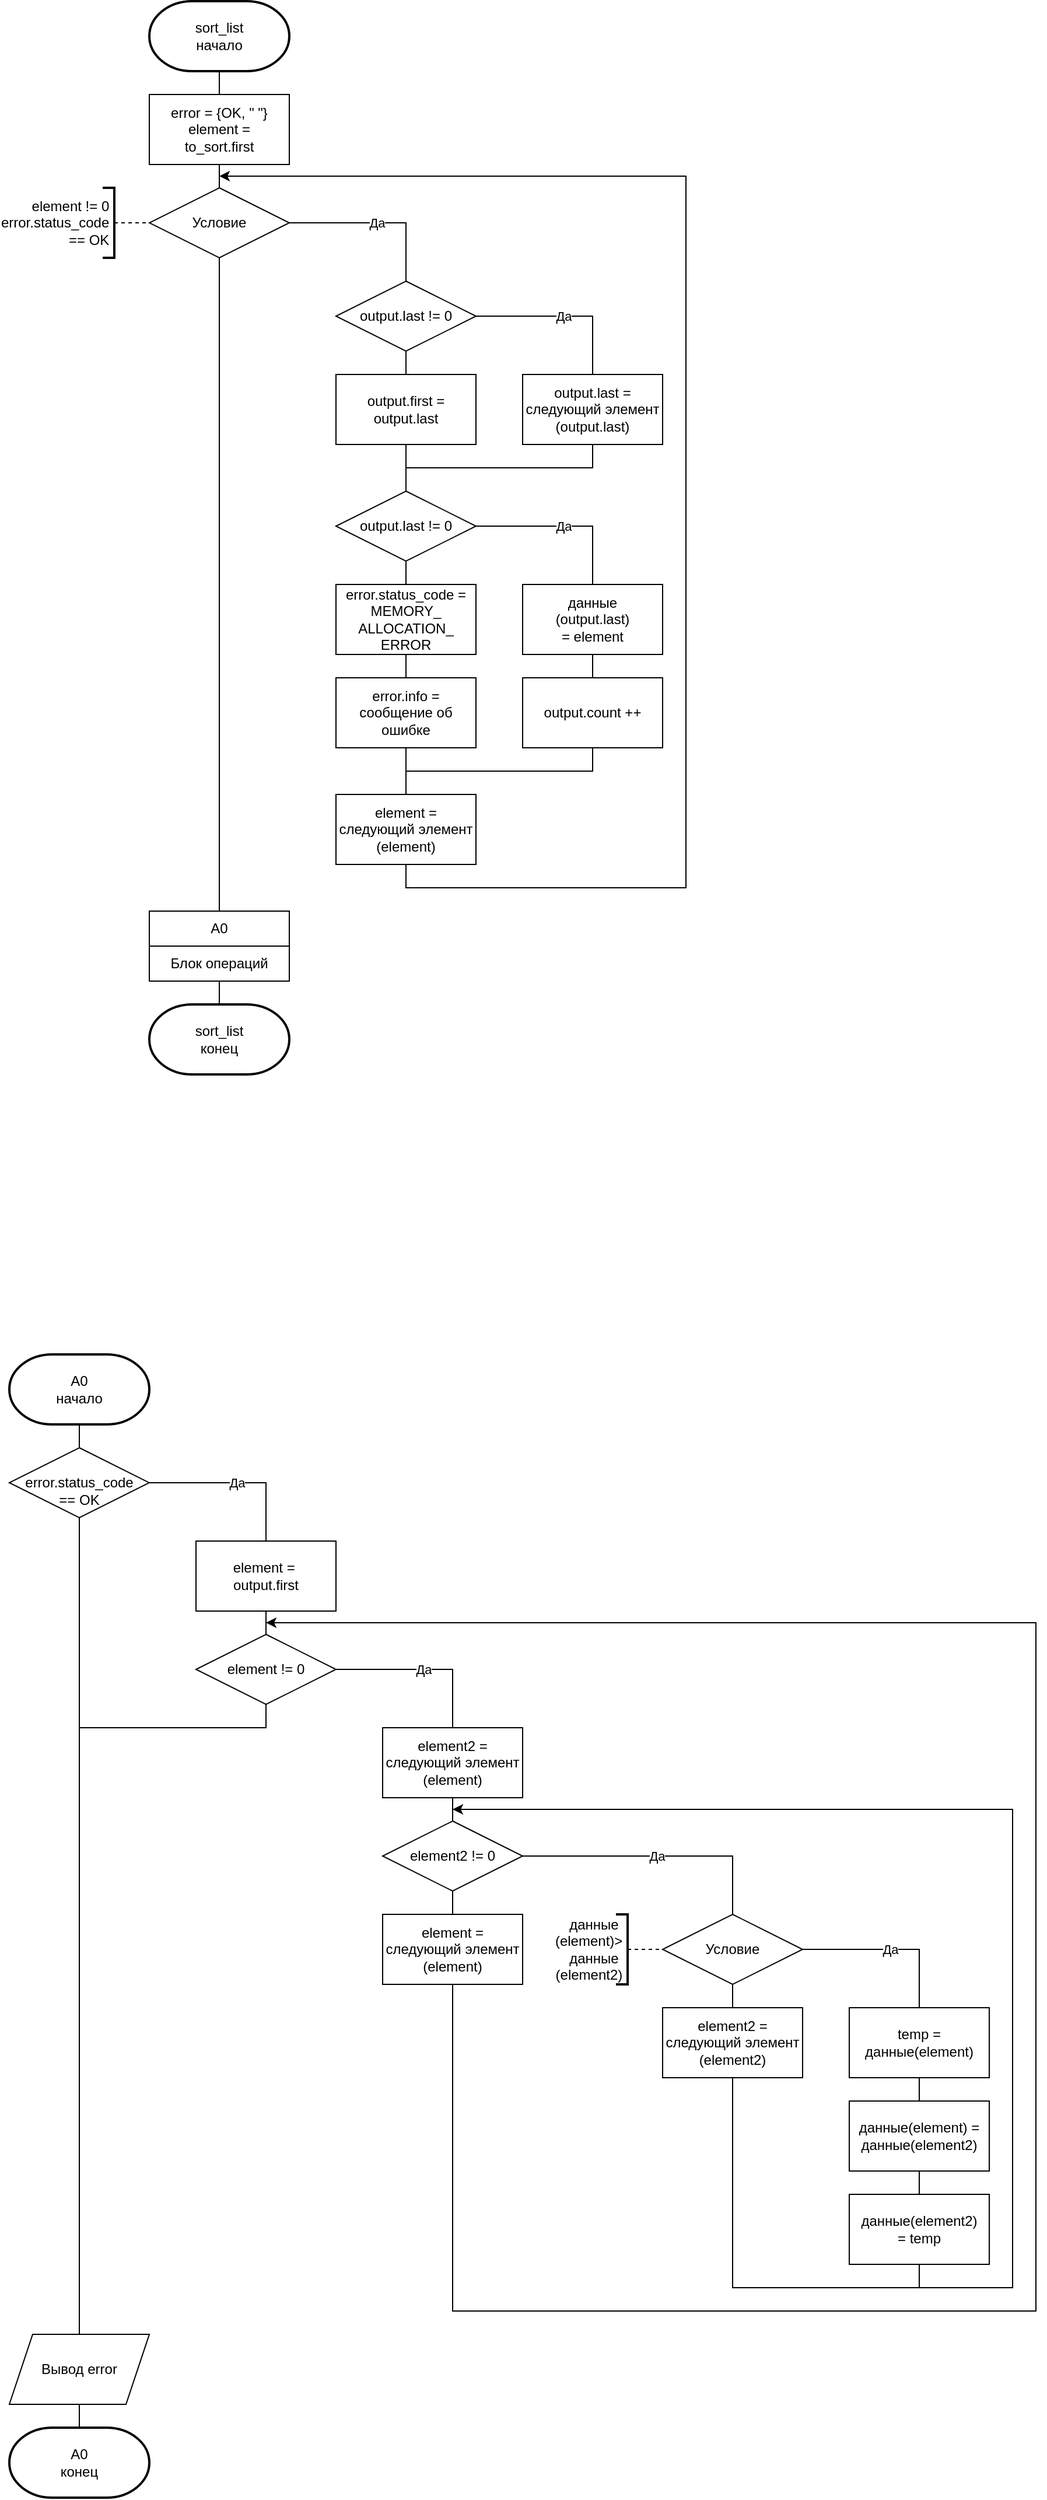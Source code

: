 <mxfile version="21.3.7" type="device">
  <diagram name="Страница 1" id="Vk8MrPkFjCaVLDCoEdbV">
    <mxGraphModel dx="2033" dy="1157" grid="0" gridSize="10" guides="1" tooltips="1" connect="1" arrows="1" fold="1" page="0" pageScale="1" pageWidth="827" pageHeight="1169" math="0" shadow="0">
      <root>
        <mxCell id="0" />
        <mxCell id="1" parent="0" />
        <mxCell id="xEbB_fDeV9X4zLOzVlwW-1" value="sort_list&lt;br&gt;начало" style="strokeWidth=2;html=1;shape=mxgraph.flowchart.terminator;whiteSpace=wrap;" parent="1" vertex="1">
          <mxGeometry x="160" y="40" width="120" height="60" as="geometry" />
        </mxCell>
        <mxCell id="xEbB_fDeV9X4zLOzVlwW-2" value="" style="endArrow=none;html=1;rounded=0;edgeStyle=orthogonalEdgeStyle;entryX=0.5;entryY=1;entryDx=0;entryDy=0;entryPerimeter=0;exitX=0.5;exitY=0;exitDx=0;exitDy=0;" parent="1" source="xEbB_fDeV9X4zLOzVlwW-3" target="xEbB_fDeV9X4zLOzVlwW-1" edge="1">
          <mxGeometry width="50" height="50" relative="1" as="geometry">
            <mxPoint x="220" y="120" as="sourcePoint" />
            <mxPoint x="220" y="120" as="targetPoint" />
            <Array as="points" />
          </mxGeometry>
        </mxCell>
        <mxCell id="xEbB_fDeV9X4zLOzVlwW-3" value="error = {OK, &quot; &quot;}&lt;br&gt;element =&lt;br&gt;to_sort.first" style="rounded=0;whiteSpace=wrap;html=1;" parent="1" vertex="1">
          <mxGeometry x="160" y="120" width="120" height="60" as="geometry" />
        </mxCell>
        <mxCell id="xEbB_fDeV9X4zLOzVlwW-4" value="" style="endArrow=none;html=1;rounded=0;edgeStyle=orthogonalEdgeStyle;entryX=0.5;entryY=1;entryDx=0;entryDy=0;exitX=0.5;exitY=0;exitDx=0;exitDy=0;" parent="1" source="xEbB_fDeV9X4zLOzVlwW-7" target="xEbB_fDeV9X4zLOzVlwW-3" edge="1">
          <mxGeometry width="50" height="50" relative="1" as="geometry">
            <mxPoint x="220" y="200" as="sourcePoint" />
            <mxPoint x="270" y="210" as="targetPoint" />
            <Array as="points" />
          </mxGeometry>
        </mxCell>
        <mxCell id="xEbB_fDeV9X4zLOzVlwW-7" value="Условие" style="rhombus;whiteSpace=wrap;html=1;" parent="1" vertex="1">
          <mxGeometry x="160" y="200" width="120" height="60" as="geometry" />
        </mxCell>
        <mxCell id="xEbB_fDeV9X4zLOzVlwW-8" value="" style="endArrow=none;html=1;rounded=0;edgeStyle=orthogonalEdgeStyle;entryX=0.5;entryY=1;entryDx=0;entryDy=0;exitX=0.5;exitY=0;exitDx=0;exitDy=0;" parent="1" source="xEbB_fDeV9X4zLOzVlwW-75" target="xEbB_fDeV9X4zLOzVlwW-7" edge="1">
          <mxGeometry width="50" height="50" relative="1" as="geometry">
            <mxPoint x="220" y="820.0" as="sourcePoint" />
            <mxPoint x="260" y="300" as="targetPoint" />
            <Array as="points" />
          </mxGeometry>
        </mxCell>
        <mxCell id="xEbB_fDeV9X4zLOzVlwW-9" value="Да" style="endArrow=none;html=1;rounded=0;edgeStyle=orthogonalEdgeStyle;entryX=1;entryY=0.5;entryDx=0;entryDy=0;exitX=0.5;exitY=0;exitDx=0;exitDy=0;" parent="1" source="xEbB_fDeV9X4zLOzVlwW-12" target="xEbB_fDeV9X4zLOzVlwW-7" edge="1">
          <mxGeometry width="50" height="50" relative="1" as="geometry">
            <mxPoint x="380" y="280" as="sourcePoint" />
            <mxPoint x="360" y="260" as="targetPoint" />
            <Array as="points">
              <mxPoint x="380" y="230" />
            </Array>
          </mxGeometry>
        </mxCell>
        <mxCell id="xEbB_fDeV9X4zLOzVlwW-10" value="element != 0&amp;nbsp;&lt;br&gt;error.status_code&amp;nbsp;&lt;br&gt;== OK&amp;nbsp;" style="strokeWidth=2;html=1;shape=mxgraph.flowchart.annotation_1;align=right;pointerEvents=1;direction=west;" parent="1" vertex="1">
          <mxGeometry x="120" y="200" width="10" height="60" as="geometry" />
        </mxCell>
        <mxCell id="xEbB_fDeV9X4zLOzVlwW-11" value="" style="endArrow=none;dashed=1;html=1;rounded=0;edgeStyle=orthogonalEdgeStyle;exitX=0;exitY=0.5;exitDx=0;exitDy=0;exitPerimeter=0;entryX=0;entryY=0.5;entryDx=0;entryDy=0;" parent="1" source="xEbB_fDeV9X4zLOzVlwW-10" target="xEbB_fDeV9X4zLOzVlwW-7" edge="1">
          <mxGeometry width="50" height="50" relative="1" as="geometry">
            <mxPoint x="190" y="310" as="sourcePoint" />
            <mxPoint x="160" y="230" as="targetPoint" />
            <Array as="points" />
          </mxGeometry>
        </mxCell>
        <mxCell id="xEbB_fDeV9X4zLOzVlwW-12" value="output.last != 0" style="rhombus;whiteSpace=wrap;html=1;" parent="1" vertex="1">
          <mxGeometry x="320" y="280" width="120" height="60" as="geometry" />
        </mxCell>
        <mxCell id="xEbB_fDeV9X4zLOzVlwW-13" value="" style="endArrow=none;html=1;rounded=0;edgeStyle=orthogonalEdgeStyle;entryX=0.5;entryY=1;entryDx=0;entryDy=0;exitX=0.5;exitY=0;exitDx=0;exitDy=0;" parent="1" source="xEbB_fDeV9X4zLOzVlwW-17" target="xEbB_fDeV9X4zLOzVlwW-12" edge="1">
          <mxGeometry width="50" height="50" relative="1" as="geometry">
            <mxPoint x="380" y="360" as="sourcePoint" />
            <mxPoint x="420" y="380" as="targetPoint" />
            <Array as="points" />
          </mxGeometry>
        </mxCell>
        <mxCell id="xEbB_fDeV9X4zLOzVlwW-14" value="Да" style="endArrow=none;html=1;rounded=0;edgeStyle=orthogonalEdgeStyle;entryX=1;entryY=0.5;entryDx=0;entryDy=0;exitX=0.5;exitY=0;exitDx=0;exitDy=0;" parent="1" source="xEbB_fDeV9X4zLOzVlwW-15" target="xEbB_fDeV9X4zLOzVlwW-12" edge="1">
          <mxGeometry width="50" height="50" relative="1" as="geometry">
            <mxPoint x="540" y="360" as="sourcePoint" />
            <mxPoint x="520" y="340" as="targetPoint" />
            <Array as="points">
              <mxPoint x="540" y="310" />
            </Array>
          </mxGeometry>
        </mxCell>
        <mxCell id="xEbB_fDeV9X4zLOzVlwW-15" value="output.last =&lt;br&gt;следующий элемент&lt;br&gt;(output.last)" style="rounded=0;whiteSpace=wrap;html=1;" parent="1" vertex="1">
          <mxGeometry x="480" y="360" width="120" height="60" as="geometry" />
        </mxCell>
        <mxCell id="xEbB_fDeV9X4zLOzVlwW-16" value="" style="endArrow=none;html=1;rounded=0;edgeStyle=orthogonalEdgeStyle;entryX=0.5;entryY=1;entryDx=0;entryDy=0;exitX=0.5;exitY=0;exitDx=0;exitDy=0;" parent="1" source="xEbB_fDeV9X4zLOzVlwW-20" target="xEbB_fDeV9X4zLOzVlwW-15" edge="1">
          <mxGeometry width="50" height="50" relative="1" as="geometry">
            <mxPoint x="540" y="440" as="sourcePoint" />
            <mxPoint x="590" y="450" as="targetPoint" />
            <Array as="points">
              <mxPoint x="380" y="440" />
              <mxPoint x="540" y="440" />
            </Array>
          </mxGeometry>
        </mxCell>
        <mxCell id="xEbB_fDeV9X4zLOzVlwW-17" value="output.first =&lt;br&gt;output.last" style="rounded=0;whiteSpace=wrap;html=1;" parent="1" vertex="1">
          <mxGeometry x="320" y="360" width="120" height="60" as="geometry" />
        </mxCell>
        <mxCell id="xEbB_fDeV9X4zLOzVlwW-18" value="" style="endArrow=none;html=1;rounded=0;edgeStyle=orthogonalEdgeStyle;entryX=0.5;entryY=1;entryDx=0;entryDy=0;exitX=0.5;exitY=0;exitDx=0;exitDy=0;" parent="1" source="xEbB_fDeV9X4zLOzVlwW-20" target="xEbB_fDeV9X4zLOzVlwW-17" edge="1">
          <mxGeometry width="50" height="50" relative="1" as="geometry">
            <mxPoint x="380" y="440" as="sourcePoint" />
            <mxPoint x="430" y="450" as="targetPoint" />
            <Array as="points" />
          </mxGeometry>
        </mxCell>
        <mxCell id="xEbB_fDeV9X4zLOzVlwW-20" value="output.last != 0" style="rhombus;whiteSpace=wrap;html=1;" parent="1" vertex="1">
          <mxGeometry x="320" y="460" width="120" height="60" as="geometry" />
        </mxCell>
        <mxCell id="xEbB_fDeV9X4zLOzVlwW-21" value="" style="endArrow=none;html=1;rounded=0;edgeStyle=orthogonalEdgeStyle;entryX=0.5;entryY=1;entryDx=0;entryDy=0;exitX=0.5;exitY=0;exitDx=0;exitDy=0;" parent="1" source="xEbB_fDeV9X4zLOzVlwW-27" target="xEbB_fDeV9X4zLOzVlwW-20" edge="1">
          <mxGeometry width="50" height="50" relative="1" as="geometry">
            <mxPoint x="380" y="540" as="sourcePoint" />
            <mxPoint x="420" y="560" as="targetPoint" />
            <Array as="points" />
          </mxGeometry>
        </mxCell>
        <mxCell id="xEbB_fDeV9X4zLOzVlwW-22" value="Да" style="endArrow=none;html=1;rounded=0;edgeStyle=orthogonalEdgeStyle;entryX=1;entryY=0.5;entryDx=0;entryDy=0;exitX=0.5;exitY=0;exitDx=0;exitDy=0;" parent="1" source="xEbB_fDeV9X4zLOzVlwW-23" target="xEbB_fDeV9X4zLOzVlwW-20" edge="1">
          <mxGeometry width="50" height="50" relative="1" as="geometry">
            <mxPoint x="540" y="540" as="sourcePoint" />
            <mxPoint x="520" y="520" as="targetPoint" />
            <Array as="points">
              <mxPoint x="540" y="490" />
            </Array>
          </mxGeometry>
        </mxCell>
        <mxCell id="xEbB_fDeV9X4zLOzVlwW-23" value="данные&lt;br&gt;(output.last)&lt;br&gt;= element" style="rounded=0;whiteSpace=wrap;html=1;" parent="1" vertex="1">
          <mxGeometry x="480" y="540" width="120" height="60" as="geometry" />
        </mxCell>
        <mxCell id="xEbB_fDeV9X4zLOzVlwW-24" value="" style="endArrow=none;html=1;rounded=0;edgeStyle=orthogonalEdgeStyle;entryX=0.5;entryY=1;entryDx=0;entryDy=0;exitX=0.5;exitY=0;exitDx=0;exitDy=0;exitPerimeter=0;" parent="1" source="xEbB_fDeV9X4zLOzVlwW-25" target="xEbB_fDeV9X4zLOzVlwW-23" edge="1">
          <mxGeometry width="50" height="50" relative="1" as="geometry">
            <mxPoint x="540" y="620" as="sourcePoint" />
            <mxPoint x="590" y="630" as="targetPoint" />
            <Array as="points" />
          </mxGeometry>
        </mxCell>
        <mxCell id="xEbB_fDeV9X4zLOzVlwW-25" value="output.count ++" style="rounded=0;whiteSpace=wrap;html=1;" parent="1" vertex="1">
          <mxGeometry x="480" y="620" width="120" height="60" as="geometry" />
        </mxCell>
        <mxCell id="xEbB_fDeV9X4zLOzVlwW-26" value="" style="endArrow=none;html=1;rounded=0;edgeStyle=orthogonalEdgeStyle;entryX=0.5;entryY=1;entryDx=0;entryDy=0;exitX=0.5;exitY=0;exitDx=0;exitDy=0;" parent="1" source="xEbB_fDeV9X4zLOzVlwW-33" target="xEbB_fDeV9X4zLOzVlwW-25" edge="1">
          <mxGeometry width="50" height="50" relative="1" as="geometry">
            <mxPoint x="540" y="700" as="sourcePoint" />
            <mxPoint x="590" y="710" as="targetPoint" />
            <Array as="points">
              <mxPoint x="380" y="700" />
              <mxPoint x="540" y="700" />
            </Array>
          </mxGeometry>
        </mxCell>
        <mxCell id="xEbB_fDeV9X4zLOzVlwW-27" value="error.status_code =&lt;br&gt;MEMORY_&lt;br&gt;ALLOCATION_&lt;br&gt;ERROR" style="rounded=0;whiteSpace=wrap;html=1;" parent="1" vertex="1">
          <mxGeometry x="320" y="540" width="120" height="60" as="geometry" />
        </mxCell>
        <mxCell id="xEbB_fDeV9X4zLOzVlwW-28" value="" style="endArrow=none;html=1;rounded=0;edgeStyle=orthogonalEdgeStyle;entryX=0.5;entryY=1;entryDx=0;entryDy=0;exitX=0.5;exitY=0;exitDx=0;exitDy=0;" parent="1" source="xEbB_fDeV9X4zLOzVlwW-31" target="xEbB_fDeV9X4zLOzVlwW-27" edge="1">
          <mxGeometry width="50" height="50" relative="1" as="geometry">
            <mxPoint x="380" y="620" as="sourcePoint" />
            <mxPoint x="430" y="630" as="targetPoint" />
            <Array as="points" />
          </mxGeometry>
        </mxCell>
        <mxCell id="xEbB_fDeV9X4zLOzVlwW-31" value="error.info =&lt;br&gt;сообщение об&lt;br&gt;ошибке" style="rounded=0;whiteSpace=wrap;html=1;" parent="1" vertex="1">
          <mxGeometry x="320" y="620" width="120" height="60" as="geometry" />
        </mxCell>
        <mxCell id="xEbB_fDeV9X4zLOzVlwW-32" value="" style="endArrow=none;html=1;rounded=0;edgeStyle=orthogonalEdgeStyle;entryX=0.5;entryY=1;entryDx=0;entryDy=0;exitX=0.5;exitY=0;exitDx=0;exitDy=0;" parent="1" source="xEbB_fDeV9X4zLOzVlwW-33" target="xEbB_fDeV9X4zLOzVlwW-31" edge="1">
          <mxGeometry width="50" height="50" relative="1" as="geometry">
            <mxPoint x="380" y="700" as="sourcePoint" />
            <mxPoint x="430" y="710" as="targetPoint" />
            <Array as="points" />
          </mxGeometry>
        </mxCell>
        <mxCell id="xEbB_fDeV9X4zLOzVlwW-33" value="element =&lt;br&gt;следующий элемент&lt;br&gt;(element)" style="rounded=0;whiteSpace=wrap;html=1;" parent="1" vertex="1">
          <mxGeometry x="320" y="720" width="120" height="60" as="geometry" />
        </mxCell>
        <mxCell id="xEbB_fDeV9X4zLOzVlwW-34" value="" style="endArrow=none;html=1;rounded=0;edgeStyle=orthogonalEdgeStyle;entryX=0.5;entryY=1;entryDx=0;entryDy=0;startArrow=classic;startFill=1;" parent="1" target="xEbB_fDeV9X4zLOzVlwW-33" edge="1">
          <mxGeometry width="50" height="50" relative="1" as="geometry">
            <mxPoint x="220" y="190" as="sourcePoint" />
            <mxPoint x="430" y="810" as="targetPoint" />
            <Array as="points">
              <mxPoint x="620" y="190" />
              <mxPoint x="620" y="800" />
              <mxPoint x="380" y="800" />
            </Array>
          </mxGeometry>
        </mxCell>
        <mxCell id="xEbB_fDeV9X4zLOzVlwW-40" value="&lt;br&gt;error.status_code&lt;br&gt;== OK" style="rhombus;whiteSpace=wrap;html=1;" parent="1" vertex="1">
          <mxGeometry x="40" y="1280" width="120" height="60" as="geometry" />
        </mxCell>
        <mxCell id="xEbB_fDeV9X4zLOzVlwW-41" value="" style="endArrow=none;html=1;rounded=0;edgeStyle=orthogonalEdgeStyle;entryX=0.5;entryY=1;entryDx=0;entryDy=0;exitX=0.5;exitY=0;exitDx=0;exitDy=0;" parent="1" source="xEbB_fDeV9X4zLOzVlwW-71" target="xEbB_fDeV9X4zLOzVlwW-40" edge="1">
          <mxGeometry width="50" height="50" relative="1" as="geometry">
            <mxPoint x="100" y="1360" as="sourcePoint" />
            <mxPoint x="140" y="1380" as="targetPoint" />
            <Array as="points" />
          </mxGeometry>
        </mxCell>
        <mxCell id="xEbB_fDeV9X4zLOzVlwW-42" value="Да" style="endArrow=none;html=1;rounded=0;edgeStyle=orthogonalEdgeStyle;entryX=1;entryY=0.5;entryDx=0;entryDy=0;exitX=0.5;exitY=0;exitDx=0;exitDy=0;" parent="1" source="xEbB_fDeV9X4zLOzVlwW-43" target="xEbB_fDeV9X4zLOzVlwW-40" edge="1">
          <mxGeometry width="50" height="50" relative="1" as="geometry">
            <mxPoint x="260" y="1360" as="sourcePoint" />
            <mxPoint x="240" y="1340" as="targetPoint" />
            <Array as="points">
              <mxPoint x="260" y="1310" />
            </Array>
          </mxGeometry>
        </mxCell>
        <mxCell id="xEbB_fDeV9X4zLOzVlwW-43" value="element =&amp;nbsp;&lt;br&gt;output.first" style="rounded=0;whiteSpace=wrap;html=1;" parent="1" vertex="1">
          <mxGeometry x="200" y="1360" width="120" height="60" as="geometry" />
        </mxCell>
        <mxCell id="xEbB_fDeV9X4zLOzVlwW-44" value="" style="endArrow=none;html=1;rounded=0;edgeStyle=orthogonalEdgeStyle;entryX=0.5;entryY=1;entryDx=0;entryDy=0;exitX=0.5;exitY=0;exitDx=0;exitDy=0;" parent="1" source="xEbB_fDeV9X4zLOzVlwW-47" target="xEbB_fDeV9X4zLOzVlwW-43" edge="1">
          <mxGeometry width="50" height="50" relative="1" as="geometry">
            <mxPoint x="260" y="1440" as="sourcePoint" />
            <mxPoint x="310" y="1450" as="targetPoint" />
            <Array as="points" />
          </mxGeometry>
        </mxCell>
        <mxCell id="xEbB_fDeV9X4zLOzVlwW-45" value="А0&lt;br style=&quot;border-color: var(--border-color);&quot;&gt;начало" style="strokeWidth=2;html=1;shape=mxgraph.flowchart.terminator;whiteSpace=wrap;" parent="1" vertex="1">
          <mxGeometry x="40" y="1200" width="120" height="60" as="geometry" />
        </mxCell>
        <mxCell id="xEbB_fDeV9X4zLOzVlwW-46" value="" style="endArrow=none;html=1;rounded=0;edgeStyle=orthogonalEdgeStyle;entryX=0.5;entryY=1;entryDx=0;entryDy=0;entryPerimeter=0;exitX=0.5;exitY=0;exitDx=0;exitDy=0;" parent="1" source="xEbB_fDeV9X4zLOzVlwW-40" target="xEbB_fDeV9X4zLOzVlwW-45" edge="1">
          <mxGeometry width="50" height="50" relative="1" as="geometry">
            <mxPoint x="100" y="1280" as="sourcePoint" />
            <mxPoint x="100" y="1280" as="targetPoint" />
            <Array as="points" />
          </mxGeometry>
        </mxCell>
        <mxCell id="xEbB_fDeV9X4zLOzVlwW-47" value="element != 0" style="rhombus;whiteSpace=wrap;html=1;" parent="1" vertex="1">
          <mxGeometry x="200" y="1440" width="120" height="60" as="geometry" />
        </mxCell>
        <mxCell id="xEbB_fDeV9X4zLOzVlwW-48" value="" style="endArrow=none;html=1;rounded=0;edgeStyle=orthogonalEdgeStyle;entryX=0.5;entryY=1;entryDx=0;entryDy=0;exitX=0.5;exitY=0;exitDx=0;exitDy=0;" parent="1" source="xEbB_fDeV9X4zLOzVlwW-71" target="xEbB_fDeV9X4zLOzVlwW-47" edge="1">
          <mxGeometry width="50" height="50" relative="1" as="geometry">
            <mxPoint x="260" y="1520" as="sourcePoint" />
            <mxPoint x="300" y="1540" as="targetPoint" />
            <Array as="points">
              <mxPoint x="100" y="1520" />
              <mxPoint x="260" y="1520" />
            </Array>
          </mxGeometry>
        </mxCell>
        <mxCell id="xEbB_fDeV9X4zLOzVlwW-49" value="Да" style="endArrow=none;html=1;rounded=0;edgeStyle=orthogonalEdgeStyle;entryX=1;entryY=0.5;entryDx=0;entryDy=0;exitX=0.5;exitY=0;exitDx=0;exitDy=0;" parent="1" source="xEbB_fDeV9X4zLOzVlwW-51" target="xEbB_fDeV9X4zLOzVlwW-47" edge="1">
          <mxGeometry width="50" height="50" relative="1" as="geometry">
            <mxPoint x="420" y="1520" as="sourcePoint" />
            <mxPoint x="400" y="1500" as="targetPoint" />
            <Array as="points">
              <mxPoint x="420" y="1470" />
            </Array>
          </mxGeometry>
        </mxCell>
        <mxCell id="xEbB_fDeV9X4zLOzVlwW-50" value="" style="endArrow=classic;html=1;rounded=0;edgeStyle=orthogonalEdgeStyle;exitX=0.5;exitY=1;exitDx=0;exitDy=0;" parent="1" source="xEbB_fDeV9X4zLOzVlwW-70" edge="1">
          <mxGeometry width="50" height="50" relative="1" as="geometry">
            <mxPoint x="420" y="1430" as="sourcePoint" />
            <mxPoint x="260" y="1430" as="targetPoint" />
            <Array as="points">
              <mxPoint x="420" y="2020" />
              <mxPoint x="920" y="2020" />
              <mxPoint x="920" y="1430" />
            </Array>
          </mxGeometry>
        </mxCell>
        <mxCell id="xEbB_fDeV9X4zLOzVlwW-51" value="element2 =&lt;br&gt;следующий элемент&lt;br&gt;(element)" style="rounded=0;whiteSpace=wrap;html=1;" parent="1" vertex="1">
          <mxGeometry x="360" y="1520" width="120" height="60" as="geometry" />
        </mxCell>
        <mxCell id="xEbB_fDeV9X4zLOzVlwW-52" value="" style="endArrow=none;html=1;rounded=0;edgeStyle=orthogonalEdgeStyle;entryX=0.5;entryY=1;entryDx=0;entryDy=0;exitX=0.5;exitY=0;exitDx=0;exitDy=0;" parent="1" source="xEbB_fDeV9X4zLOzVlwW-53" target="xEbB_fDeV9X4zLOzVlwW-51" edge="1">
          <mxGeometry width="50" height="50" relative="1" as="geometry">
            <mxPoint x="420" y="1600" as="sourcePoint" />
            <mxPoint x="470" y="1610" as="targetPoint" />
            <Array as="points" />
          </mxGeometry>
        </mxCell>
        <mxCell id="xEbB_fDeV9X4zLOzVlwW-53" value="element2 != 0" style="rhombus;whiteSpace=wrap;html=1;" parent="1" vertex="1">
          <mxGeometry x="360" y="1600" width="120" height="60" as="geometry" />
        </mxCell>
        <mxCell id="xEbB_fDeV9X4zLOzVlwW-54" value="" style="endArrow=none;html=1;rounded=0;edgeStyle=orthogonalEdgeStyle;entryX=0.5;entryY=1;entryDx=0;entryDy=0;exitX=0.5;exitY=0;exitDx=0;exitDy=0;" parent="1" source="xEbB_fDeV9X4zLOzVlwW-70" target="xEbB_fDeV9X4zLOzVlwW-53" edge="1">
          <mxGeometry width="50" height="50" relative="1" as="geometry">
            <mxPoint x="420" y="1680" as="sourcePoint" />
            <mxPoint x="460" y="1700" as="targetPoint" />
            <Array as="points" />
          </mxGeometry>
        </mxCell>
        <mxCell id="xEbB_fDeV9X4zLOzVlwW-55" value="Да" style="endArrow=none;html=1;rounded=0;edgeStyle=orthogonalEdgeStyle;entryX=1;entryY=0.5;entryDx=0;entryDy=0;exitX=0.5;exitY=0;exitDx=0;exitDy=0;" parent="1" source="xEbB_fDeV9X4zLOzVlwW-57" target="xEbB_fDeV9X4zLOzVlwW-53" edge="1">
          <mxGeometry width="50" height="50" relative="1" as="geometry">
            <mxPoint x="580" y="1680" as="sourcePoint" />
            <mxPoint x="560" y="1660" as="targetPoint" />
            <Array as="points">
              <mxPoint x="660" y="1630" />
            </Array>
          </mxGeometry>
        </mxCell>
        <mxCell id="xEbB_fDeV9X4zLOzVlwW-56" value="" style="endArrow=classic;html=1;rounded=0;edgeStyle=orthogonalEdgeStyle;exitX=0.5;exitY=1;exitDx=0;exitDy=0;" parent="1" source="xEbB_fDeV9X4zLOzVlwW-66" edge="1">
          <mxGeometry width="50" height="50" relative="1" as="geometry">
            <mxPoint x="580" y="1590" as="sourcePoint" />
            <mxPoint x="420" y="1590" as="targetPoint" />
            <Array as="points">
              <mxPoint x="820" y="2000" />
              <mxPoint x="900" y="2000" />
              <mxPoint x="900" y="1590" />
            </Array>
          </mxGeometry>
        </mxCell>
        <mxCell id="xEbB_fDeV9X4zLOzVlwW-57" value="Условие" style="rhombus;whiteSpace=wrap;html=1;" parent="1" vertex="1">
          <mxGeometry x="600" y="1680" width="120" height="60" as="geometry" />
        </mxCell>
        <mxCell id="xEbB_fDeV9X4zLOzVlwW-58" value="" style="endArrow=none;html=1;rounded=0;edgeStyle=orthogonalEdgeStyle;entryX=0.5;entryY=1;entryDx=0;entryDy=0;exitX=0.5;exitY=0;exitDx=0;exitDy=0;" parent="1" source="xEbB_fDeV9X4zLOzVlwW-68" target="xEbB_fDeV9X4zLOzVlwW-57" edge="1">
          <mxGeometry width="50" height="50" relative="1" as="geometry">
            <mxPoint x="660" y="1760" as="sourcePoint" />
            <mxPoint x="700" y="1780" as="targetPoint" />
            <Array as="points" />
          </mxGeometry>
        </mxCell>
        <mxCell id="xEbB_fDeV9X4zLOzVlwW-59" value="Да" style="endArrow=none;html=1;rounded=0;edgeStyle=orthogonalEdgeStyle;entryX=1;entryY=0.5;entryDx=0;entryDy=0;exitX=0.5;exitY=0;exitDx=0;exitDy=0;" parent="1" source="xEbB_fDeV9X4zLOzVlwW-62" target="xEbB_fDeV9X4zLOzVlwW-57" edge="1">
          <mxGeometry width="50" height="50" relative="1" as="geometry">
            <mxPoint x="820" y="1760" as="sourcePoint" />
            <mxPoint x="800" y="1740" as="targetPoint" />
            <Array as="points">
              <mxPoint x="820" y="1710" />
            </Array>
          </mxGeometry>
        </mxCell>
        <mxCell id="xEbB_fDeV9X4zLOzVlwW-60" value="данные&amp;nbsp;&amp;nbsp;&lt;br&gt;(element)&amp;gt;&amp;nbsp;&lt;br style=&quot;border-color: var(--border-color); text-align: center;&quot;&gt;&lt;span style=&quot;text-align: center;&quot;&gt;данные&amp;nbsp;&amp;nbsp;&lt;br&gt;(element2)&amp;nbsp;&lt;/span&gt;" style="strokeWidth=2;html=1;shape=mxgraph.flowchart.annotation_1;align=right;pointerEvents=1;direction=west;" parent="1" vertex="1">
          <mxGeometry x="560" y="1680" width="10" height="60" as="geometry" />
        </mxCell>
        <mxCell id="xEbB_fDeV9X4zLOzVlwW-61" value="" style="endArrow=none;dashed=1;html=1;rounded=0;edgeStyle=orthogonalEdgeStyle;exitX=0;exitY=0.5;exitDx=0;exitDy=0;exitPerimeter=0;entryX=0;entryY=0.5;entryDx=0;entryDy=0;" parent="1" source="xEbB_fDeV9X4zLOzVlwW-60" target="xEbB_fDeV9X4zLOzVlwW-57" edge="1">
          <mxGeometry width="50" height="50" relative="1" as="geometry">
            <mxPoint x="630" y="1790" as="sourcePoint" />
            <mxPoint x="600" y="1710" as="targetPoint" />
            <Array as="points" />
          </mxGeometry>
        </mxCell>
        <mxCell id="xEbB_fDeV9X4zLOzVlwW-62" value="temp =&lt;br&gt;данные(element)" style="rounded=0;whiteSpace=wrap;html=1;" parent="1" vertex="1">
          <mxGeometry x="760" y="1760" width="120" height="60" as="geometry" />
        </mxCell>
        <mxCell id="xEbB_fDeV9X4zLOzVlwW-63" value="" style="endArrow=none;html=1;rounded=0;edgeStyle=orthogonalEdgeStyle;entryX=0.5;entryY=1;entryDx=0;entryDy=0;exitX=0.5;exitY=0;exitDx=0;exitDy=0;" parent="1" source="xEbB_fDeV9X4zLOzVlwW-64" target="xEbB_fDeV9X4zLOzVlwW-62" edge="1">
          <mxGeometry width="50" height="50" relative="1" as="geometry">
            <mxPoint x="820" y="1840" as="sourcePoint" />
            <mxPoint x="870" y="1850" as="targetPoint" />
            <Array as="points" />
          </mxGeometry>
        </mxCell>
        <mxCell id="xEbB_fDeV9X4zLOzVlwW-64" value="данные(element) =&lt;br&gt;данные(element2)" style="rounded=0;whiteSpace=wrap;html=1;" parent="1" vertex="1">
          <mxGeometry x="760" y="1840" width="120" height="60" as="geometry" />
        </mxCell>
        <mxCell id="xEbB_fDeV9X4zLOzVlwW-65" value="" style="endArrow=none;html=1;rounded=0;edgeStyle=orthogonalEdgeStyle;entryX=0.5;entryY=1;entryDx=0;entryDy=0;exitX=0.5;exitY=0;exitDx=0;exitDy=0;" parent="1" source="xEbB_fDeV9X4zLOzVlwW-66" target="xEbB_fDeV9X4zLOzVlwW-64" edge="1">
          <mxGeometry width="50" height="50" relative="1" as="geometry">
            <mxPoint x="820" y="1920" as="sourcePoint" />
            <mxPoint x="870" y="1930" as="targetPoint" />
            <Array as="points" />
          </mxGeometry>
        </mxCell>
        <mxCell id="xEbB_fDeV9X4zLOzVlwW-66" value="данные(element2)&lt;br&gt;= temp" style="rounded=0;whiteSpace=wrap;html=1;" parent="1" vertex="1">
          <mxGeometry x="760" y="1920" width="120" height="60" as="geometry" />
        </mxCell>
        <mxCell id="xEbB_fDeV9X4zLOzVlwW-68" value="element2 =&lt;br&gt;следующий элемент&lt;br&gt;(element2)" style="rounded=0;whiteSpace=wrap;html=1;" parent="1" vertex="1">
          <mxGeometry x="600" y="1760" width="120" height="60" as="geometry" />
        </mxCell>
        <mxCell id="xEbB_fDeV9X4zLOzVlwW-69" value="" style="endArrow=none;html=1;rounded=0;edgeStyle=orthogonalEdgeStyle;entryX=0.5;entryY=1;entryDx=0;entryDy=0;exitX=0.5;exitY=1;exitDx=0;exitDy=0;" parent="1" source="xEbB_fDeV9X4zLOzVlwW-66" target="xEbB_fDeV9X4zLOzVlwW-68" edge="1">
          <mxGeometry width="50" height="50" relative="1" as="geometry">
            <mxPoint x="660" y="1840" as="sourcePoint" />
            <mxPoint x="710" y="1850" as="targetPoint" />
            <Array as="points">
              <mxPoint x="820" y="2000" />
              <mxPoint x="660" y="2000" />
            </Array>
          </mxGeometry>
        </mxCell>
        <mxCell id="xEbB_fDeV9X4zLOzVlwW-70" value="element =&lt;br&gt;следующий элемент&lt;br&gt;(element)" style="rounded=0;whiteSpace=wrap;html=1;" parent="1" vertex="1">
          <mxGeometry x="360" y="1680" width="120" height="60" as="geometry" />
        </mxCell>
        <mxCell id="xEbB_fDeV9X4zLOzVlwW-71" value="Вывод error" style="shape=parallelogram;perimeter=parallelogramPerimeter;whiteSpace=wrap;html=1;fixedSize=1;" parent="1" vertex="1">
          <mxGeometry x="40" y="2040" width="120" height="60" as="geometry" />
        </mxCell>
        <mxCell id="xEbB_fDeV9X4zLOzVlwW-72" value="" style="endArrow=none;html=1;rounded=0;edgeStyle=orthogonalEdgeStyle;entryX=0.5;entryY=1;entryDx=0;entryDy=0;exitX=0.5;exitY=0;exitDx=0;exitDy=0;exitPerimeter=0;" parent="1" source="xEbB_fDeV9X4zLOzVlwW-73" target="xEbB_fDeV9X4zLOzVlwW-71" edge="1">
          <mxGeometry width="50" height="50" relative="1" as="geometry">
            <mxPoint x="100" y="2120" as="sourcePoint" />
            <mxPoint x="110" y="2190" as="targetPoint" />
            <Array as="points" />
          </mxGeometry>
        </mxCell>
        <mxCell id="xEbB_fDeV9X4zLOzVlwW-73" value="А0&lt;br&gt;конец" style="strokeWidth=2;html=1;shape=mxgraph.flowchart.terminator;whiteSpace=wrap;" parent="1" vertex="1">
          <mxGeometry x="40" y="2120" width="120" height="60" as="geometry" />
        </mxCell>
        <mxCell id="xEbB_fDeV9X4zLOzVlwW-75" value="А0" style="rounded=0;whiteSpace=wrap;html=1;" parent="1" vertex="1">
          <mxGeometry x="160" y="820" width="120" height="30" as="geometry" />
        </mxCell>
        <mxCell id="xEbB_fDeV9X4zLOzVlwW-76" value="Блок операций" style="rounded=0;whiteSpace=wrap;html=1;" parent="1" vertex="1">
          <mxGeometry x="160" y="850" width="120" height="30" as="geometry" />
        </mxCell>
        <mxCell id="xEbB_fDeV9X4zLOzVlwW-77" value="" style="endArrow=none;html=1;rounded=0;edgeStyle=orthogonalEdgeStyle;entryX=0.5;entryY=1;entryDx=0;entryDy=0;exitX=0.5;exitY=0;exitDx=0;exitDy=0;exitPerimeter=0;" parent="1" source="xEbB_fDeV9X4zLOzVlwW-78" target="xEbB_fDeV9X4zLOzVlwW-76" edge="1">
          <mxGeometry width="50" height="50" relative="1" as="geometry">
            <mxPoint x="220" y="900" as="sourcePoint" />
            <mxPoint x="210" y="900" as="targetPoint" />
            <Array as="points" />
          </mxGeometry>
        </mxCell>
        <mxCell id="xEbB_fDeV9X4zLOzVlwW-78" value="sort_list&lt;br&gt;конец" style="strokeWidth=2;html=1;shape=mxgraph.flowchart.terminator;whiteSpace=wrap;" parent="1" vertex="1">
          <mxGeometry x="160" y="900" width="120" height="60" as="geometry" />
        </mxCell>
      </root>
    </mxGraphModel>
  </diagram>
</mxfile>
